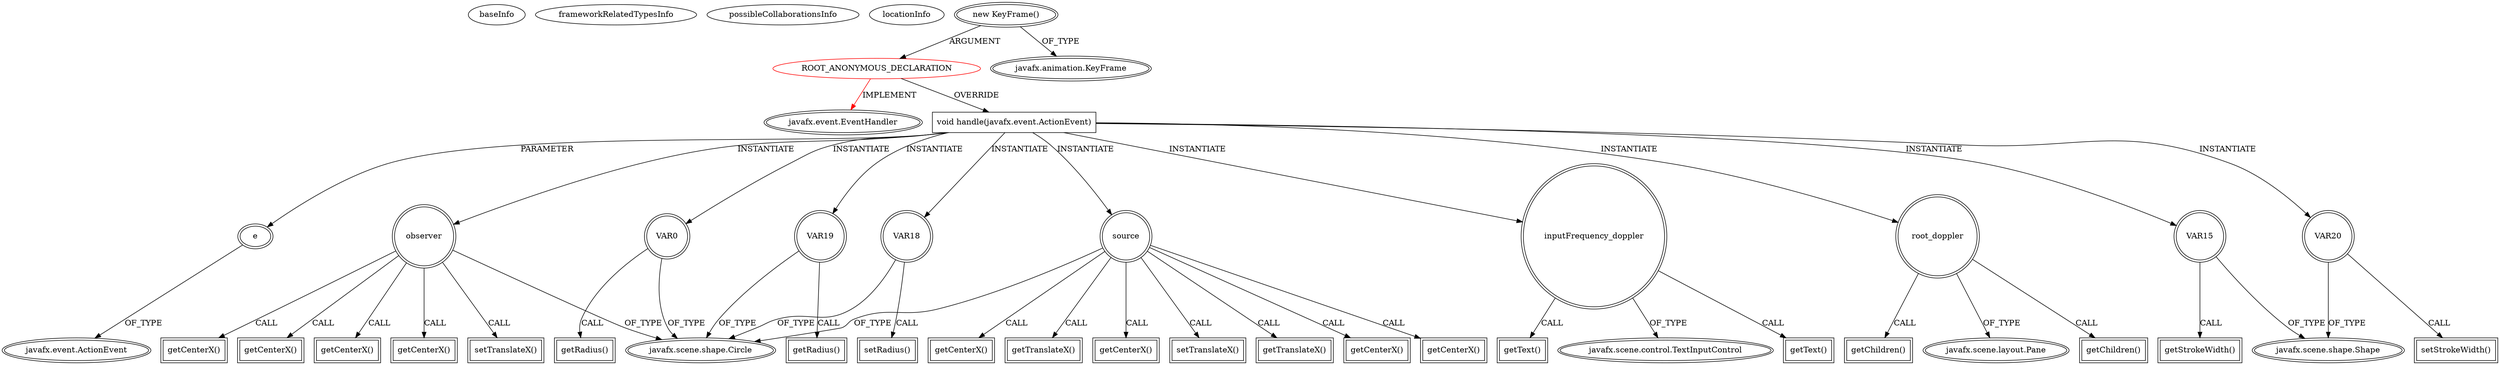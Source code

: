 digraph {
baseInfo[graphId=1249,category="extension_graph",isAnonymous=true,possibleRelation=false]
frameworkRelatedTypesInfo[0="javafx.event.EventHandler"]
possibleCollaborationsInfo[]
locationInfo[projectName="Stephane-Lin-Physics-Animation",filePath="/Stephane-Lin-Physics-Animation/Physics-Animation-master/Physics Simulation/src/Waves_animations/DopplerEffect.java",contextSignature="void setTimelineEvent()",graphId="1249"]
0[label="ROOT_ANONYMOUS_DECLARATION",vertexType="ROOT_ANONYMOUS_DECLARATION",isFrameworkType=false,color=red]
1[label="javafx.event.EventHandler",vertexType="FRAMEWORK_INTERFACE_TYPE",isFrameworkType=true,peripheries=2]
2[label="new KeyFrame()",vertexType="OUTSIDE_CONSTRUCTOR_CALL",isFrameworkType=true,peripheries=2]
3[label="javafx.animation.KeyFrame",vertexType="FRAMEWORK_CLASS_TYPE",isFrameworkType=true,peripheries=2]
4[label="void handle(javafx.event.ActionEvent)",vertexType="OVERRIDING_METHOD_DECLARATION",isFrameworkType=false,shape=box]
5[label="e",vertexType="PARAMETER_DECLARATION",isFrameworkType=true,peripheries=2]
6[label="javafx.event.ActionEvent",vertexType="FRAMEWORK_CLASS_TYPE",isFrameworkType=true,peripheries=2]
7[label="VAR0",vertexType="VARIABLE_EXPRESION",isFrameworkType=true,peripheries=2,shape=circle]
9[label="javafx.scene.shape.Circle",vertexType="FRAMEWORK_CLASS_TYPE",isFrameworkType=true,peripheries=2]
8[label="getRadius()",vertexType="INSIDE_CALL",isFrameworkType=true,peripheries=2,shape=box]
10[label="observer",vertexType="VARIABLE_EXPRESION",isFrameworkType=true,peripheries=2,shape=circle]
11[label="getCenterX()",vertexType="INSIDE_CALL",isFrameworkType=true,peripheries=2,shape=box]
13[label="source",vertexType="VARIABLE_EXPRESION",isFrameworkType=true,peripheries=2,shape=circle]
14[label="getCenterX()",vertexType="INSIDE_CALL",isFrameworkType=true,peripheries=2,shape=box]
17[label="getCenterX()",vertexType="INSIDE_CALL",isFrameworkType=true,peripheries=2,shape=box]
19[label="getCenterX()",vertexType="INSIDE_CALL",isFrameworkType=true,peripheries=2,shape=box]
21[label="getTranslateX()",vertexType="INSIDE_CALL",isFrameworkType=true,peripheries=2,shape=box]
22[label="inputFrequency_doppler",vertexType="VARIABLE_EXPRESION",isFrameworkType=true,peripheries=2,shape=circle]
24[label="javafx.scene.control.TextInputControl",vertexType="FRAMEWORK_CLASS_TYPE",isFrameworkType=true,peripheries=2]
23[label="getText()",vertexType="INSIDE_CALL",isFrameworkType=true,peripheries=2,shape=box]
26[label="getCenterX()",vertexType="INSIDE_CALL",isFrameworkType=true,peripheries=2,shape=box]
28[label="getCenterX()",vertexType="INSIDE_CALL",isFrameworkType=true,peripheries=2,shape=box]
30[label="getTranslateX()",vertexType="INSIDE_CALL",isFrameworkType=true,peripheries=2,shape=box]
32[label="getText()",vertexType="INSIDE_CALL",isFrameworkType=true,peripheries=2,shape=box]
34[label="getCenterX()",vertexType="INSIDE_CALL",isFrameworkType=true,peripheries=2,shape=box]
36[label="setTranslateX()",vertexType="INSIDE_CALL",isFrameworkType=true,peripheries=2,shape=box]
38[label="getCenterX()",vertexType="INSIDE_CALL",isFrameworkType=true,peripheries=2,shape=box]
40[label="setTranslateX()",vertexType="INSIDE_CALL",isFrameworkType=true,peripheries=2,shape=box]
41[label="VAR15",vertexType="VARIABLE_EXPRESION",isFrameworkType=true,peripheries=2,shape=circle]
43[label="javafx.scene.shape.Shape",vertexType="FRAMEWORK_CLASS_TYPE",isFrameworkType=true,peripheries=2]
42[label="getStrokeWidth()",vertexType="INSIDE_CALL",isFrameworkType=true,peripheries=2,shape=box]
44[label="root_doppler",vertexType="VARIABLE_EXPRESION",isFrameworkType=true,peripheries=2,shape=circle]
46[label="javafx.scene.layout.Pane",vertexType="FRAMEWORK_CLASS_TYPE",isFrameworkType=true,peripheries=2]
45[label="getChildren()",vertexType="INSIDE_CALL",isFrameworkType=true,peripheries=2,shape=box]
48[label="getChildren()",vertexType="INSIDE_CALL",isFrameworkType=true,peripheries=2,shape=box]
49[label="VAR18",vertexType="VARIABLE_EXPRESION",isFrameworkType=true,peripheries=2,shape=circle]
50[label="setRadius()",vertexType="INSIDE_CALL",isFrameworkType=true,peripheries=2,shape=box]
52[label="VAR19",vertexType="VARIABLE_EXPRESION",isFrameworkType=true,peripheries=2,shape=circle]
53[label="getRadius()",vertexType="INSIDE_CALL",isFrameworkType=true,peripheries=2,shape=box]
55[label="VAR20",vertexType="VARIABLE_EXPRESION",isFrameworkType=true,peripheries=2,shape=circle]
56[label="setStrokeWidth()",vertexType="INSIDE_CALL",isFrameworkType=true,peripheries=2,shape=box]
0->1[label="IMPLEMENT",color=red]
2->0[label="ARGUMENT"]
2->3[label="OF_TYPE"]
0->4[label="OVERRIDE"]
5->6[label="OF_TYPE"]
4->5[label="PARAMETER"]
4->7[label="INSTANTIATE"]
7->9[label="OF_TYPE"]
7->8[label="CALL"]
4->10[label="INSTANTIATE"]
10->9[label="OF_TYPE"]
10->11[label="CALL"]
4->13[label="INSTANTIATE"]
13->9[label="OF_TYPE"]
13->14[label="CALL"]
10->17[label="CALL"]
13->19[label="CALL"]
13->21[label="CALL"]
4->22[label="INSTANTIATE"]
22->24[label="OF_TYPE"]
22->23[label="CALL"]
10->26[label="CALL"]
13->28[label="CALL"]
13->30[label="CALL"]
22->32[label="CALL"]
13->34[label="CALL"]
13->36[label="CALL"]
10->38[label="CALL"]
10->40[label="CALL"]
4->41[label="INSTANTIATE"]
41->43[label="OF_TYPE"]
41->42[label="CALL"]
4->44[label="INSTANTIATE"]
44->46[label="OF_TYPE"]
44->45[label="CALL"]
44->48[label="CALL"]
4->49[label="INSTANTIATE"]
49->9[label="OF_TYPE"]
49->50[label="CALL"]
4->52[label="INSTANTIATE"]
52->9[label="OF_TYPE"]
52->53[label="CALL"]
4->55[label="INSTANTIATE"]
55->43[label="OF_TYPE"]
55->56[label="CALL"]
}
